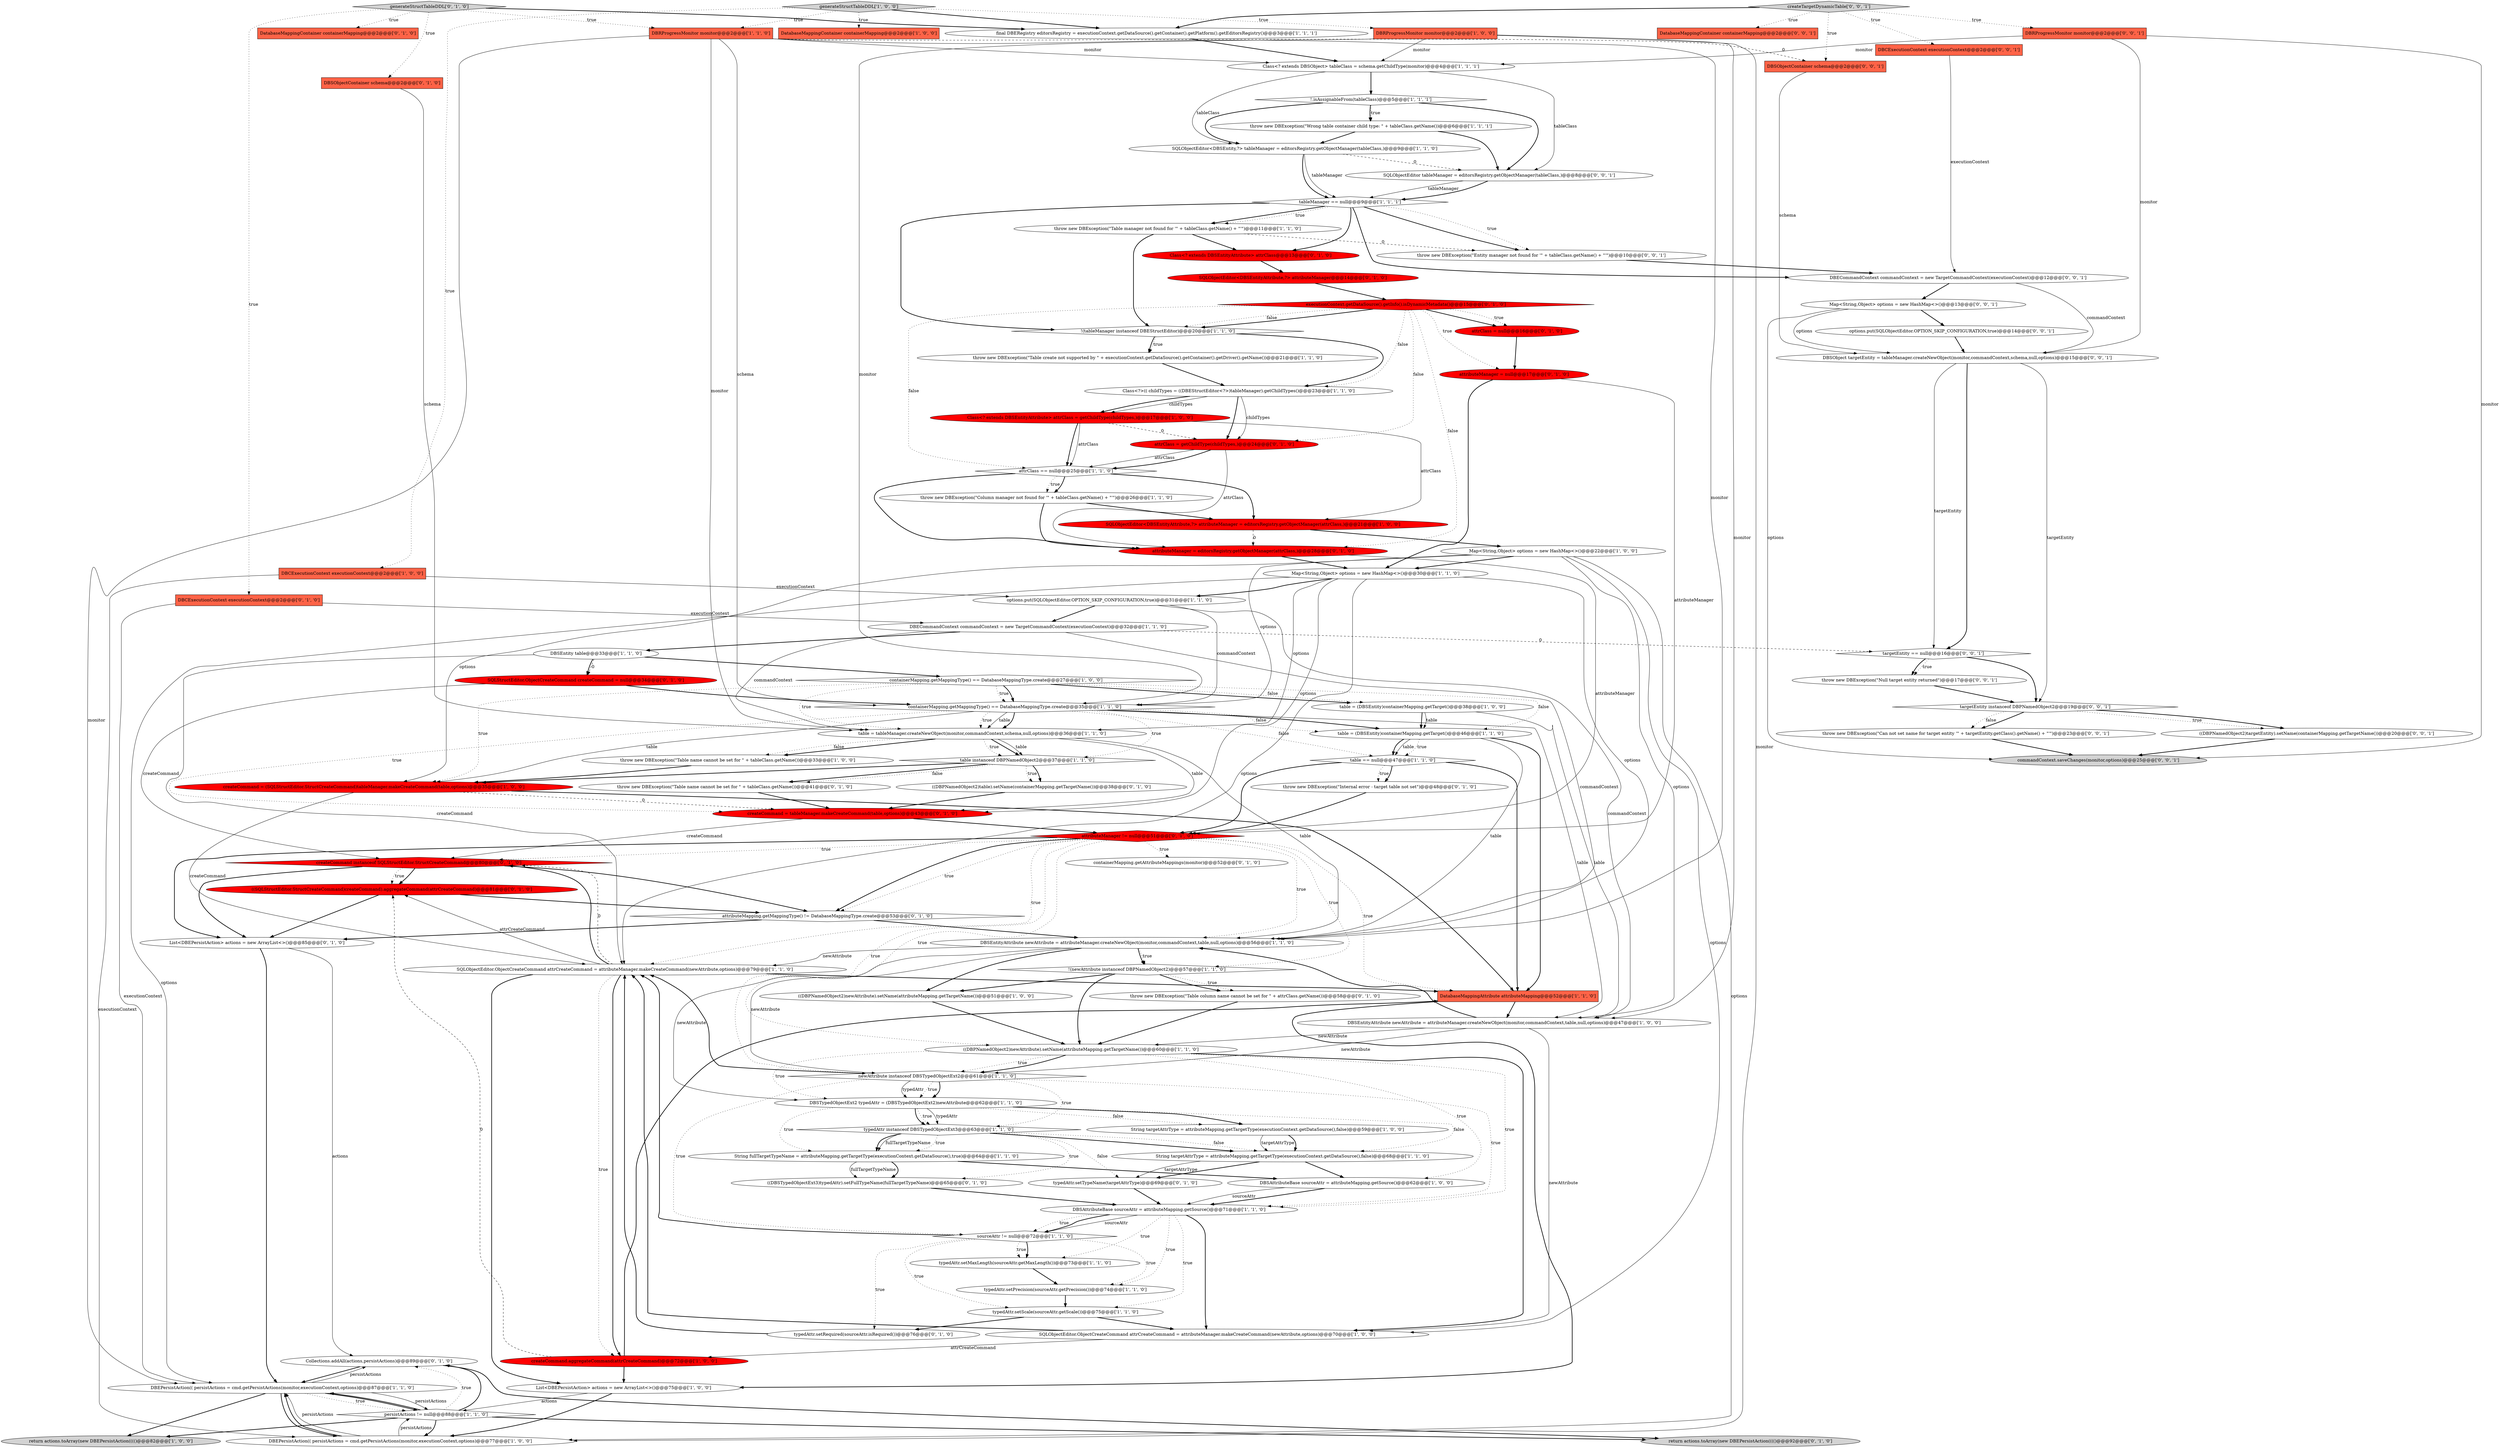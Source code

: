 digraph {
2 [style = filled, label = "final DBERegistry editorsRegistry = executionContext.getDataSource().getContainer().getPlatform().getEditorsRegistry()@@@3@@@['1', '1', '1']", fillcolor = white, shape = ellipse image = "AAA0AAABBB1BBB"];
72 [style = filled, label = "executionContext.getDataSource().getInfo().isDynamicMetadata()@@@15@@@['0', '1', '0']", fillcolor = red, shape = diamond image = "AAA1AAABBB2BBB"];
6 [style = filled, label = "DBSAttributeBase sourceAttr = attributeMapping.getSource()@@@71@@@['1', '1', '0']", fillcolor = white, shape = ellipse image = "AAA0AAABBB1BBB"];
94 [style = filled, label = "commandContext.saveChanges(monitor,options)@@@25@@@['0', '0', '1']", fillcolor = lightgray, shape = ellipse image = "AAA0AAABBB3BBB"];
78 [style = filled, label = "typedAttr.setRequired(sourceAttr.isRequired())@@@76@@@['0', '1', '0']", fillcolor = white, shape = ellipse image = "AAA0AAABBB2BBB"];
8 [style = filled, label = "throw new DBException(\"Column manager not found for '\" + tableClass.getName() + \"'\")@@@26@@@['1', '1', '0']", fillcolor = white, shape = ellipse image = "AAA0AAABBB1BBB"];
30 [style = filled, label = "SQLObjectEditor<DBSEntityAttribute,?> attributeManager = editorsRegistry.getObjectManager(attrClass,)@@@21@@@['1', '0', '0']", fillcolor = red, shape = ellipse image = "AAA1AAABBB1BBB"];
100 [style = filled, label = "DBSObjectContainer schema@@@2@@@['0', '0', '1']", fillcolor = tomato, shape = box image = "AAA0AAABBB3BBB"];
36 [style = filled, label = "DatabaseMappingContainer containerMapping@@@2@@@['1', '0', '0']", fillcolor = tomato, shape = box image = "AAA0AAABBB1BBB"];
83 [style = filled, label = "createCommand instanceof SQLStructEditor.StructCreateCommand@@@80@@@['0', '1', '0']", fillcolor = red, shape = diamond image = "AAA1AAABBB2BBB"];
71 [style = filled, label = "attrClass = null@@@16@@@['0', '1', '0']", fillcolor = red, shape = ellipse image = "AAA1AAABBB2BBB"];
37 [style = filled, label = "table = (DBSEntity)containerMapping.getTarget()@@@38@@@['1', '0', '0']", fillcolor = white, shape = ellipse image = "AAA0AAABBB1BBB"];
14 [style = filled, label = "typedAttr instanceof DBSTypedObjectExt3@@@63@@@['1', '1', '0']", fillcolor = white, shape = diamond image = "AAA0AAABBB1BBB"];
15 [style = filled, label = "attrClass == null@@@25@@@['1', '1', '0']", fillcolor = white, shape = diamond image = "AAA0AAABBB1BBB"];
29 [style = filled, label = "DBSEntityAttribute newAttribute = attributeManager.createNewObject(monitor,commandContext,table,null,options)@@@47@@@['1', '0', '0']", fillcolor = white, shape = ellipse image = "AAA0AAABBB1BBB"];
61 [style = filled, label = "attrClass = getChildType(childTypes,)@@@24@@@['0', '1', '0']", fillcolor = red, shape = ellipse image = "AAA1AAABBB2BBB"];
93 [style = filled, label = "Map<String,Object> options = new HashMap<>()@@@13@@@['0', '0', '1']", fillcolor = white, shape = ellipse image = "AAA0AAABBB3BBB"];
7 [style = filled, label = "SQLObjectEditor.ObjectCreateCommand attrCreateCommand = attributeManager.makeCreateCommand(newAttribute,options)@@@79@@@['1', '1', '0']", fillcolor = white, shape = ellipse image = "AAA0AAABBB1BBB"];
59 [style = filled, label = "containerMapping.getAttributeMappings(monitor)@@@52@@@['0', '1', '0']", fillcolor = white, shape = ellipse image = "AAA0AAABBB2BBB"];
62 [style = filled, label = "createCommand = tableManager.makeCreateCommand(table,options)@@@43@@@['0', '1', '0']", fillcolor = red, shape = ellipse image = "AAA1AAABBB2BBB"];
20 [style = filled, label = "SQLObjectEditor.ObjectCreateCommand attrCreateCommand = attributeManager.makeCreateCommand(newAttribute,options)@@@70@@@['1', '0', '0']", fillcolor = white, shape = ellipse image = "AAA0AAABBB1BBB"];
39 [style = filled, label = "table instanceof DBPNamedObject2@@@37@@@['1', '1', '0']", fillcolor = white, shape = diamond image = "AAA0AAABBB1BBB"];
34 [style = filled, label = "table == null@@@47@@@['1', '1', '0']", fillcolor = white, shape = diamond image = "AAA0AAABBB1BBB"];
41 [style = filled, label = "createCommand = (SQLStructEditor.StructCreateCommand)tableManager.makeCreateCommand(table,options)@@@35@@@['1', '0', '0']", fillcolor = red, shape = ellipse image = "AAA1AAABBB1BBB"];
18 [style = filled, label = "Class<? extends DBSEntityAttribute> attrClass = getChildType(childTypes,)@@@17@@@['1', '0', '0']", fillcolor = red, shape = ellipse image = "AAA1AAABBB1BBB"];
73 [style = filled, label = "attributeManager != null@@@51@@@['0', '1', '0']", fillcolor = red, shape = diamond image = "AAA1AAABBB2BBB"];
70 [style = filled, label = "SQLStructEditor.ObjectCreateCommand createCommand = null@@@34@@@['0', '1', '0']", fillcolor = red, shape = ellipse image = "AAA1AAABBB2BBB"];
9 [style = filled, label = "DatabaseMappingAttribute attributeMapping@@@52@@@['1', '1', '0']", fillcolor = tomato, shape = box image = "AAA0AAABBB1BBB"];
102 [style = filled, label = "throw new DBException(\"Entity manager not found for '\" + tableClass.getName() + \"'\")@@@10@@@['0', '0', '1']", fillcolor = white, shape = ellipse image = "AAA0AAABBB3BBB"];
97 [style = filled, label = "throw new DBException(\"Can not set name for target entity '\" + targetEntity.getClass().getName() + \"'\")@@@23@@@['0', '0', '1']", fillcolor = white, shape = ellipse image = "AAA0AAABBB3BBB"];
35 [style = filled, label = "((DBPNamedObject2)newAttribute).setName(attributeMapping.getTargetName())@@@51@@@['1', '0', '0']", fillcolor = white, shape = ellipse image = "AAA0AAABBB1BBB"];
48 [style = filled, label = "!(tableManager instanceof DBEStructEditor)@@@20@@@['1', '1', '0']", fillcolor = white, shape = diamond image = "AAA0AAABBB1BBB"];
69 [style = filled, label = "SQLObjectEditor<DBSEntityAttribute,?> attributeManager@@@14@@@['0', '1', '0']", fillcolor = red, shape = ellipse image = "AAA1AAABBB2BBB"];
0 [style = filled, label = "!.isAssignableFrom(tableClass)@@@5@@@['1', '1', '1']", fillcolor = white, shape = diamond image = "AAA0AAABBB1BBB"];
23 [style = filled, label = "throw new DBException(\"Table create not supported by \" + executionContext.getDataSource().getContainer().getDriver().getName())@@@21@@@['1', '1', '0']", fillcolor = white, shape = ellipse image = "AAA0AAABBB1BBB"];
19 [style = filled, label = "DBSTypedObjectExt2 typedAttr = (DBSTypedObjectExt2)newAttribute@@@62@@@['1', '1', '0']", fillcolor = white, shape = ellipse image = "AAA0AAABBB1BBB"];
77 [style = filled, label = "List<DBEPersistAction> actions = new ArrayList<>()@@@85@@@['0', '1', '0']", fillcolor = white, shape = ellipse image = "AAA0AAABBB2BBB"];
51 [style = filled, label = "containerMapping.getMappingType() == DatabaseMappingType.create@@@27@@@['1', '0', '0']", fillcolor = white, shape = diamond image = "AAA0AAABBB1BBB"];
95 [style = filled, label = "DBECommandContext commandContext = new TargetCommandContext(executionContext)@@@12@@@['0', '0', '1']", fillcolor = white, shape = ellipse image = "AAA0AAABBB3BBB"];
54 [style = filled, label = "options.put(SQLObjectEditor.OPTION_SKIP_CONFIGURATION,true)@@@31@@@['1', '1', '0']", fillcolor = white, shape = ellipse image = "AAA0AAABBB1BBB"];
22 [style = filled, label = "DBRProgressMonitor monitor@@@2@@@['1', '0', '0']", fillcolor = tomato, shape = box image = "AAA0AAABBB1BBB"];
25 [style = filled, label = "String targetAttrType = attributeMapping.getTargetType(executionContext.getDataSource(),false)@@@59@@@['1', '0', '0']", fillcolor = white, shape = ellipse image = "AAA0AAABBB1BBB"];
4 [style = filled, label = "Class<?>(( childTypes = ((DBEStructEditor<?>)tableManager).getChildTypes()@@@23@@@['1', '1', '0']", fillcolor = white, shape = ellipse image = "AAA0AAABBB1BBB"];
63 [style = filled, label = "DBSObjectContainer schema@@@2@@@['0', '1', '0']", fillcolor = tomato, shape = box image = "AAA0AAABBB2BBB"];
76 [style = filled, label = "attributeManager = editorsRegistry.getObjectManager(attrClass,)@@@28@@@['0', '1', '0']", fillcolor = red, shape = ellipse image = "AAA1AAABBB2BBB"];
53 [style = filled, label = "generateStructTableDDL['1', '0', '0']", fillcolor = lightgray, shape = diamond image = "AAA0AAABBB1BBB"];
89 [style = filled, label = "targetEntity == null@@@16@@@['0', '0', '1']", fillcolor = white, shape = diamond image = "AAA0AAABBB3BBB"];
103 [style = filled, label = "SQLObjectEditor tableManager = editorsRegistry.getObjectManager(tableClass,)@@@8@@@['0', '0', '1']", fillcolor = white, shape = ellipse image = "AAA0AAABBB3BBB"];
10 [style = filled, label = "typedAttr.setScale(sourceAttr.getScale())@@@75@@@['1', '1', '0']", fillcolor = white, shape = ellipse image = "AAA0AAABBB1BBB"];
21 [style = filled, label = "String fullTargetTypeName = attributeMapping.getTargetType(executionContext.getDataSource(),true)@@@64@@@['1', '1', '0']", fillcolor = white, shape = ellipse image = "AAA0AAABBB1BBB"];
38 [style = filled, label = "table = tableManager.createNewObject(monitor,commandContext,schema,null,options)@@@36@@@['1', '1', '0']", fillcolor = white, shape = ellipse image = "AAA0AAABBB1BBB"];
90 [style = filled, label = "DBCExecutionContext executionContext@@@2@@@['0', '0', '1']", fillcolor = tomato, shape = box image = "AAA0AAABBB3BBB"];
88 [style = filled, label = "throw new DBException(\"Null target entity returned\")@@@17@@@['0', '0', '1']", fillcolor = white, shape = ellipse image = "AAA0AAABBB3BBB"];
86 [style = filled, label = "Collections.addAll(actions,persistActions)@@@89@@@['0', '1', '0']", fillcolor = white, shape = ellipse image = "AAA0AAABBB2BBB"];
31 [style = filled, label = "throw new DBException(\"Table name cannot be set for \" + tableClass.getName())@@@33@@@['1', '0', '0']", fillcolor = white, shape = ellipse image = "AAA0AAABBB1BBB"];
1 [style = filled, label = "return actions.toArray(new DBEPersistAction(((()@@@82@@@['1', '0', '0']", fillcolor = lightgray, shape = ellipse image = "AAA0AAABBB1BBB"];
44 [style = filled, label = "Class<? extends DBSObject> tableClass = schema.getChildType(monitor)@@@4@@@['1', '1', '1']", fillcolor = white, shape = ellipse image = "AAA0AAABBB1BBB"];
74 [style = filled, label = "throw new DBException(\"Table column name cannot be set for \" + attrClass.getName())@@@58@@@['0', '1', '0']", fillcolor = white, shape = ellipse image = "AAA0AAABBB2BBB"];
96 [style = filled, label = "targetEntity instanceof DBPNamedObject2@@@19@@@['0', '0', '1']", fillcolor = white, shape = diamond image = "AAA0AAABBB3BBB"];
17 [style = filled, label = "String targetAttrType = attributeMapping.getTargetType(executionContext.getDataSource(),false)@@@68@@@['1', '1', '0']", fillcolor = white, shape = ellipse image = "AAA0AAABBB1BBB"];
40 [style = filled, label = "createCommand.aggregateCommand(attrCreateCommand)@@@72@@@['1', '0', '0']", fillcolor = red, shape = ellipse image = "AAA1AAABBB1BBB"];
64 [style = filled, label = "DBCExecutionContext executionContext@@@2@@@['0', '1', '0']", fillcolor = tomato, shape = box image = "AAA0AAABBB2BBB"];
99 [style = filled, label = "DBSObject targetEntity = tableManager.createNewObject(monitor,commandContext,schema,null,options)@@@15@@@['0', '0', '1']", fillcolor = white, shape = ellipse image = "AAA0AAABBB3BBB"];
75 [style = filled, label = "return actions.toArray(new DBEPersistAction(((()@@@92@@@['0', '1', '0']", fillcolor = lightgray, shape = ellipse image = "AAA0AAABBB2BBB"];
60 [style = filled, label = "((DBSTypedObjectExt3)typedAttr).setFullTypeName(fullTargetTypeName)@@@65@@@['0', '1', '0']", fillcolor = white, shape = ellipse image = "AAA0AAABBB2BBB"];
58 [style = filled, label = "DBSEntityAttribute newAttribute = attributeManager.createNewObject(monitor,commandContext,table,null,options)@@@56@@@['1', '1', '0']", fillcolor = white, shape = ellipse image = "AAA0AAABBB1BBB"];
11 [style = filled, label = "Map<String,Object> options = new HashMap<>()@@@30@@@['1', '1', '0']", fillcolor = white, shape = ellipse image = "AAA0AAABBB1BBB"];
32 [style = filled, label = "tableManager == null@@@9@@@['1', '1', '1']", fillcolor = white, shape = diamond image = "AAA0AAABBB1BBB"];
57 [style = filled, label = "throw new DBException(\"Wrong table container child type: \" + tableClass.getName())@@@6@@@['1', '1', '1']", fillcolor = white, shape = ellipse image = "AAA0AAABBB1BBB"];
42 [style = filled, label = "newAttribute instanceof DBSTypedObjectExt2@@@61@@@['1', '1', '0']", fillcolor = white, shape = diamond image = "AAA0AAABBB1BBB"];
16 [style = filled, label = "DBSAttributeBase sourceAttr = attributeMapping.getSource()@@@62@@@['1', '0', '0']", fillcolor = white, shape = ellipse image = "AAA0AAABBB1BBB"];
46 [style = filled, label = "List<DBEPersistAction> actions = new ArrayList<>()@@@75@@@['1', '0', '0']", fillcolor = white, shape = ellipse image = "AAA0AAABBB1BBB"];
79 [style = filled, label = "throw new DBException(\"Internal error - target table not set\")@@@48@@@['0', '1', '0']", fillcolor = white, shape = ellipse image = "AAA0AAABBB2BBB"];
13 [style = filled, label = "DBEPersistAction(( persistActions = cmd.getPersistActions(monitor,executionContext,options)@@@77@@@['1', '0', '0']", fillcolor = white, shape = ellipse image = "AAA0AAABBB1BBB"];
84 [style = filled, label = "((SQLStructEditor.StructCreateCommand)createCommand).aggregateCommand(attrCreateCommand)@@@81@@@['0', '1', '0']", fillcolor = red, shape = ellipse image = "AAA1AAABBB2BBB"];
50 [style = filled, label = "DBSEntity table@@@33@@@['1', '1', '0']", fillcolor = white, shape = ellipse image = "AAA0AAABBB1BBB"];
56 [style = filled, label = "!(newAttribute instanceof DBPNamedObject2)@@@57@@@['1', '1', '0']", fillcolor = white, shape = diamond image = "AAA0AAABBB1BBB"];
65 [style = filled, label = "((DBPNamedObject2)table).setName(containerMapping.getTargetName())@@@38@@@['0', '1', '0']", fillcolor = white, shape = ellipse image = "AAA0AAABBB2BBB"];
52 [style = filled, label = "DBCExecutionContext executionContext@@@2@@@['1', '0', '0']", fillcolor = tomato, shape = box image = "AAA0AAABBB1BBB"];
87 [style = filled, label = "options.put(SQLObjectEditor.OPTION_SKIP_CONFIGURATION,true)@@@14@@@['0', '0', '1']", fillcolor = white, shape = ellipse image = "AAA0AAABBB3BBB"];
92 [style = filled, label = "((DBPNamedObject2)targetEntity).setName(containerMapping.getTargetName())@@@20@@@['0', '0', '1']", fillcolor = white, shape = ellipse image = "AAA0AAABBB3BBB"];
24 [style = filled, label = "persistActions != null@@@88@@@['1', '1', '0']", fillcolor = white, shape = diamond image = "AAA0AAABBB1BBB"];
28 [style = filled, label = "DBECommandContext commandContext = new TargetCommandContext(executionContext)@@@32@@@['1', '1', '0']", fillcolor = white, shape = ellipse image = "AAA0AAABBB1BBB"];
101 [style = filled, label = "createTargetDynamicTable['0', '0', '1']", fillcolor = lightgray, shape = diamond image = "AAA0AAABBB3BBB"];
45 [style = filled, label = "sourceAttr != null@@@72@@@['1', '1', '0']", fillcolor = white, shape = diamond image = "AAA0AAABBB1BBB"];
67 [style = filled, label = "throw new DBException(\"Table name cannot be set for \" + tableClass.getName())@@@41@@@['0', '1', '0']", fillcolor = white, shape = ellipse image = "AAA0AAABBB2BBB"];
12 [style = filled, label = "SQLObjectEditor<DBSEntity,?> tableManager = editorsRegistry.getObjectManager(tableClass,)@@@9@@@['1', '1', '0']", fillcolor = white, shape = ellipse image = "AAA0AAABBB1BBB"];
33 [style = filled, label = "containerMapping.getMappingType() == DatabaseMappingType.create@@@35@@@['1', '1', '0']", fillcolor = white, shape = diamond image = "AAA0AAABBB1BBB"];
82 [style = filled, label = "attributeMapping.getMappingType() != DatabaseMappingType.create@@@53@@@['0', '1', '0']", fillcolor = white, shape = diamond image = "AAA0AAABBB2BBB"];
27 [style = filled, label = "throw new DBException(\"Table manager not found for '\" + tableClass.getName() + \"'\")@@@11@@@['1', '1', '0']", fillcolor = white, shape = ellipse image = "AAA0AAABBB1BBB"];
85 [style = filled, label = "typedAttr.setTypeName(targetAttrType)@@@69@@@['0', '1', '0']", fillcolor = white, shape = ellipse image = "AAA0AAABBB2BBB"];
26 [style = filled, label = "table = (DBSEntity)containerMapping.getTarget()@@@46@@@['1', '1', '0']", fillcolor = white, shape = ellipse image = "AAA0AAABBB1BBB"];
43 [style = filled, label = "typedAttr.setMaxLength(sourceAttr.getMaxLength())@@@73@@@['1', '1', '0']", fillcolor = white, shape = ellipse image = "AAA0AAABBB1BBB"];
3 [style = filled, label = "Map<String,Object> options = new HashMap<>()@@@22@@@['1', '0', '0']", fillcolor = white, shape = ellipse image = "AAA0AAABBB1BBB"];
55 [style = filled, label = "DBRProgressMonitor monitor@@@2@@@['1', '1', '0']", fillcolor = tomato, shape = box image = "AAA0AAABBB1BBB"];
81 [style = filled, label = "attributeManager = null@@@17@@@['0', '1', '0']", fillcolor = red, shape = ellipse image = "AAA1AAABBB2BBB"];
47 [style = filled, label = "DBEPersistAction(( persistActions = cmd.getPersistActions(monitor,executionContext,options)@@@87@@@['1', '1', '0']", fillcolor = white, shape = ellipse image = "AAA0AAABBB1BBB"];
98 [style = filled, label = "DBRProgressMonitor monitor@@@2@@@['0', '0', '1']", fillcolor = tomato, shape = box image = "AAA0AAABBB3BBB"];
49 [style = filled, label = "((DBPNamedObject2)newAttribute).setName(attributeMapping.getTargetName())@@@60@@@['1', '1', '0']", fillcolor = white, shape = ellipse image = "AAA0AAABBB1BBB"];
5 [style = filled, label = "typedAttr.setPrecision(sourceAttr.getPrecision())@@@74@@@['1', '1', '0']", fillcolor = white, shape = ellipse image = "AAA0AAABBB1BBB"];
68 [style = filled, label = "DatabaseMappingContainer containerMapping@@@2@@@['0', '1', '0']", fillcolor = tomato, shape = box image = "AAA0AAABBB2BBB"];
80 [style = filled, label = "generateStructTableDDL['0', '1', '0']", fillcolor = lightgray, shape = diamond image = "AAA0AAABBB2BBB"];
91 [style = filled, label = "DatabaseMappingContainer containerMapping@@@2@@@['0', '0', '1']", fillcolor = tomato, shape = box image = "AAA0AAABBB3BBB"];
66 [style = filled, label = "Class<? extends DBSEntityAttribute> attrClass@@@13@@@['0', '1', '0']", fillcolor = red, shape = ellipse image = "AAA1AAABBB2BBB"];
47->24 [style = solid, label="persistActions"];
8->30 [style = bold, label=""];
11->62 [style = solid, label="options"];
73->82 [style = bold, label=""];
83->84 [style = bold, label=""];
37->26 [style = solid, label="table"];
13->47 [style = bold, label=""];
84->77 [style = bold, label=""];
34->9 [style = bold, label=""];
14->17 [style = dotted, label="false"];
44->103 [style = solid, label="tableClass"];
96->92 [style = dotted, label="true"];
46->13 [style = bold, label=""];
18->61 [style = dashed, label="0"];
12->32 [style = solid, label="tableManager"];
16->6 [style = solid, label="sourceAttr"];
3->20 [style = solid, label="options"];
54->33 [style = solid, label="commandContext"];
50->70 [style = dashed, label="0"];
48->4 [style = bold, label=""];
28->50 [style = bold, label=""];
26->34 [style = bold, label=""];
65->62 [style = bold, label=""];
86->75 [style = bold, label=""];
38->39 [style = dotted, label="true"];
53->52 [style = dotted, label="true"];
26->9 [style = bold, label=""];
41->9 [style = bold, label=""];
14->17 [style = bold, label=""];
86->47 [style = bold, label=""];
96->97 [style = bold, label=""];
3->13 [style = solid, label="options"];
38->31 [style = bold, label=""];
62->73 [style = bold, label=""];
38->39 [style = bold, label=""];
4->18 [style = solid, label="childTypes"];
53->55 [style = dotted, label="true"];
45->7 [style = bold, label=""];
77->47 [style = bold, label=""];
99->89 [style = solid, label="targetEntity"];
53->36 [style = dotted, label="true"];
61->76 [style = solid, label="attrClass"];
73->56 [style = dotted, label="true"];
45->5 [style = dotted, label="true"];
7->9 [style = bold, label=""];
41->62 [style = dashed, label="0"];
42->19 [style = dotted, label="true"];
11->47 [style = solid, label="options"];
76->11 [style = bold, label=""];
78->7 [style = bold, label=""];
39->65 [style = dotted, label="true"];
15->8 [style = dotted, label="true"];
45->43 [style = bold, label=""];
14->21 [style = dotted, label="true"];
56->74 [style = dotted, label="true"];
39->67 [style = bold, label=""];
82->58 [style = bold, label=""];
73->82 [style = dotted, label="true"];
2->44 [style = bold, label=""];
73->7 [style = dotted, label="true"];
90->95 [style = solid, label="executionContext"];
93->99 [style = solid, label="options"];
69->72 [style = bold, label=""];
26->58 [style = solid, label="table"];
13->24 [style = solid, label="persistActions"];
60->6 [style = bold, label=""];
21->16 [style = bold, label=""];
32->102 [style = dotted, label="true"];
101->98 [style = dotted, label="true"];
7->83 [style = dashed, label="0"];
98->44 [style = solid, label="monitor"];
26->34 [style = solid, label="table"];
55->47 [style = solid, label="monitor"];
9->29 [style = bold, label=""];
102->95 [style = bold, label=""];
45->43 [style = dotted, label="true"];
98->99 [style = solid, label="monitor"];
18->30 [style = solid, label="attrClass"];
17->16 [style = bold, label=""];
73->83 [style = dotted, label="true"];
42->19 [style = bold, label=""];
80->68 [style = dotted, label="true"];
101->91 [style = dotted, label="true"];
100->99 [style = solid, label="schema"];
5->10 [style = bold, label=""];
39->67 [style = dotted, label="false"];
96->97 [style = dotted, label="false"];
28->89 [style = dashed, label="0"];
72->4 [style = dotted, label="false"];
34->73 [style = bold, label=""];
95->99 [style = solid, label="commandContext"];
37->26 [style = bold, label=""];
3->29 [style = solid, label="options"];
7->46 [style = bold, label=""];
25->17 [style = solid, label="targetAttrType"];
72->76 [style = dotted, label="false"];
32->102 [style = bold, label=""];
16->6 [style = bold, label=""];
50->70 [style = bold, label=""];
89->96 [style = bold, label=""];
7->40 [style = dotted, label="true"];
64->47 [style = solid, label="executionContext"];
18->15 [style = bold, label=""];
15->76 [style = bold, label=""];
3->11 [style = bold, label=""];
58->35 [style = bold, label=""];
38->62 [style = solid, label="table"];
70->33 [style = bold, label=""];
17->85 [style = bold, label=""];
4->18 [style = bold, label=""];
7->84 [style = solid, label="attrCreateCommand"];
19->21 [style = dotted, label="true"];
11->58 [style = solid, label="options"];
17->85 [style = solid, label="targetAttrType"];
72->71 [style = dotted, label="true"];
33->62 [style = dotted, label="true"];
63->38 [style = solid, label="schema"];
58->56 [style = bold, label=""];
24->47 [style = bold, label=""];
19->25 [style = bold, label=""];
87->99 [style = bold, label=""];
46->24 [style = solid, label="actions"];
64->28 [style = solid, label="executionContext"];
66->69 [style = bold, label=""];
0->57 [style = dotted, label="true"];
53->22 [style = dotted, label="true"];
80->63 [style = dotted, label="true"];
57->103 [style = bold, label=""];
54->29 [style = solid, label="commandContext"];
85->6 [style = bold, label=""];
80->64 [style = dotted, label="true"];
7->83 [style = bold, label=""];
38->31 [style = dotted, label="false"];
76->73 [style = solid, label="attributeManager"];
57->12 [style = bold, label=""];
95->93 [style = bold, label=""];
72->71 [style = bold, label=""];
83->77 [style = bold, label=""];
33->34 [style = dotted, label="false"];
42->19 [style = solid, label="typedAttr"];
6->43 [style = dotted, label="true"];
74->49 [style = bold, label=""];
55->100 [style = dashed, label="0"];
31->41 [style = bold, label=""];
103->32 [style = solid, label="tableManager"];
55->33 [style = solid, label="schema"];
32->48 [style = bold, label=""];
39->41 [style = bold, label=""];
21->60 [style = bold, label=""];
42->7 [style = bold, label=""];
33->38 [style = dotted, label="true"];
40->84 [style = dashed, label="0"];
20->7 [style = bold, label=""];
8->76 [style = bold, label=""];
51->26 [style = dotted, label="false"];
42->45 [style = dotted, label="true"];
96->92 [style = bold, label=""];
14->21 [style = bold, label=""];
51->41 [style = dotted, label="true"];
24->13 [style = bold, label=""];
47->1 [style = bold, label=""];
58->7 [style = solid, label="newAttribute"];
33->39 [style = dotted, label="true"];
101->90 [style = dotted, label="true"];
0->57 [style = bold, label=""];
3->33 [style = solid, label="options"];
27->102 [style = dashed, label="0"];
101->2 [style = bold, label=""];
34->79 [style = dotted, label="true"];
32->66 [style = bold, label=""];
71->81 [style = bold, label=""];
51->33 [style = dotted, label="true"];
58->56 [style = dotted, label="true"];
82->77 [style = bold, label=""];
0->12 [style = bold, label=""];
72->81 [style = dotted, label="true"];
89->88 [style = dotted, label="true"];
21->60 [style = solid, label="fullTargetTypeName"];
13->47 [style = solid, label="persistActions"];
4->61 [style = solid, label="childTypes"];
12->32 [style = bold, label=""];
9->46 [style = bold, label=""];
73->49 [style = dotted, label="true"];
49->19 [style = dotted, label="true"];
14->85 [style = dotted, label="false"];
32->27 [style = bold, label=""];
35->49 [style = bold, label=""];
40->9 [style = bold, label=""];
19->14 [style = solid, label="typedAttr"];
19->17 [style = dotted, label="false"];
81->11 [style = bold, label=""];
22->13 [style = solid, label="monitor"];
52->54 [style = solid, label="executionContext"];
38->58 [style = solid, label="table"];
25->17 [style = bold, label=""];
47->13 [style = bold, label=""];
19->25 [style = dotted, label="false"];
47->86 [style = solid, label="persistActions"];
58->19 [style = solid, label="newAttribute"];
29->49 [style = solid, label="newAttribute"];
49->42 [style = dotted, label="true"];
56->35 [style = bold, label=""];
33->26 [style = bold, label=""];
11->38 [style = solid, label="options"];
49->6 [style = dotted, label="true"];
44->12 [style = solid, label="tableClass"];
18->15 [style = solid, label="attrClass"];
81->73 [style = solid, label="attributeManager"];
6->20 [style = bold, label=""];
6->10 [style = dotted, label="true"];
14->60 [style = dotted, label="true"];
48->23 [style = bold, label=""];
51->37 [style = bold, label=""];
33->38 [style = solid, label="table"];
19->14 [style = bold, label=""];
80->2 [style = bold, label=""];
30->76 [style = dashed, label="0"];
30->3 [style = bold, label=""];
43->5 [style = bold, label=""];
47->24 [style = bold, label=""];
10->78 [style = bold, label=""];
24->86 [style = bold, label=""];
52->13 [style = solid, label="executionContext"];
99->89 [style = bold, label=""];
62->83 [style = solid, label="createCommand"];
97->94 [style = bold, label=""];
98->94 [style = solid, label="monitor"];
58->42 [style = solid, label="newAttribute"];
38->39 [style = solid, label="table"];
55->38 [style = solid, label="monitor"];
61->15 [style = solid, label="attrClass"];
56->74 [style = bold, label=""];
83->84 [style = dotted, label="true"];
14->21 [style = solid, label="fullTargetTypeName"];
73->58 [style = dotted, label="true"];
24->1 [style = bold, label=""];
54->28 [style = bold, label=""];
37->29 [style = solid, label="table"];
80->55 [style = dotted, label="true"];
15->8 [style = bold, label=""];
28->58 [style = solid, label="commandContext"];
49->20 [style = bold, label=""];
11->54 [style = bold, label=""];
7->40 [style = bold, label=""];
34->79 [style = bold, label=""];
72->48 [style = bold, label=""];
49->16 [style = dotted, label="true"];
72->48 [style = dotted, label="false"];
49->42 [style = bold, label=""];
19->14 [style = dotted, label="true"];
3->41 [style = solid, label="options"];
6->45 [style = solid, label="sourceAttr"];
10->20 [style = bold, label=""];
56->49 [style = bold, label=""];
45->10 [style = dotted, label="true"];
55->44 [style = solid, label="monitor"];
70->83 [style = solid, label="createCommand"];
73->9 [style = dotted, label="true"];
41->7 [style = solid, label="createCommand"];
20->40 [style = solid, label="attrCreateCommand"];
29->58 [style = bold, label=""];
26->34 [style = dotted, label="true"];
45->78 [style = dotted, label="true"];
33->29 [style = solid, label="table"];
42->6 [style = dotted, label="true"];
23->4 [style = bold, label=""];
24->86 [style = dotted, label="true"];
24->75 [style = bold, label=""];
28->38 [style = solid, label="commandContext"];
22->29 [style = solid, label="monitor"];
84->82 [style = bold, label=""];
93->94 [style = solid, label="options"];
15->30 [style = bold, label=""];
39->65 [style = bold, label=""];
79->73 [style = bold, label=""];
4->61 [style = bold, label=""];
93->87 [style = bold, label=""];
101->100 [style = dotted, label="true"];
53->2 [style = bold, label=""];
67->62 [style = bold, label=""];
22->33 [style = solid, label="monitor"];
77->86 [style = solid, label="actions"];
33->41 [style = solid, label="table"];
40->46 [style = bold, label=""];
83->82 [style = bold, label=""];
72->15 [style = dotted, label="false"];
32->27 [style = dotted, label="true"];
51->38 [style = dotted, label="true"];
42->14 [style = dotted, label="true"];
29->20 [style = solid, label="newAttribute"];
61->15 [style = bold, label=""];
103->32 [style = bold, label=""];
50->51 [style = bold, label=""];
29->42 [style = solid, label="newAttribute"];
32->95 [style = bold, label=""];
27->48 [style = bold, label=""];
50->7 [style = solid, label="createCommand"];
11->7 [style = solid, label="options"];
33->26 [style = dotted, label="false"];
6->45 [style = dotted, label="true"];
33->38 [style = bold, label=""];
22->44 [style = solid, label="monitor"];
73->77 [style = bold, label=""];
27->66 [style = bold, label=""];
92->94 [style = bold, label=""];
88->96 [style = bold, label=""];
48->23 [style = dotted, label="true"];
72->61 [style = dotted, label="false"];
12->103 [style = dashed, label="0"];
89->88 [style = bold, label=""];
51->37 [style = dotted, label="false"];
6->45 [style = bold, label=""];
73->42 [style = dotted, label="true"];
99->96 [style = solid, label="targetEntity"];
73->59 [style = dotted, label="true"];
47->24 [style = dotted, label="true"];
0->103 [style = bold, label=""];
55->58 [style = solid, label="monitor"];
6->5 [style = dotted, label="true"];
44->0 [style = bold, label=""];
51->33 [style = bold, label=""];
}
